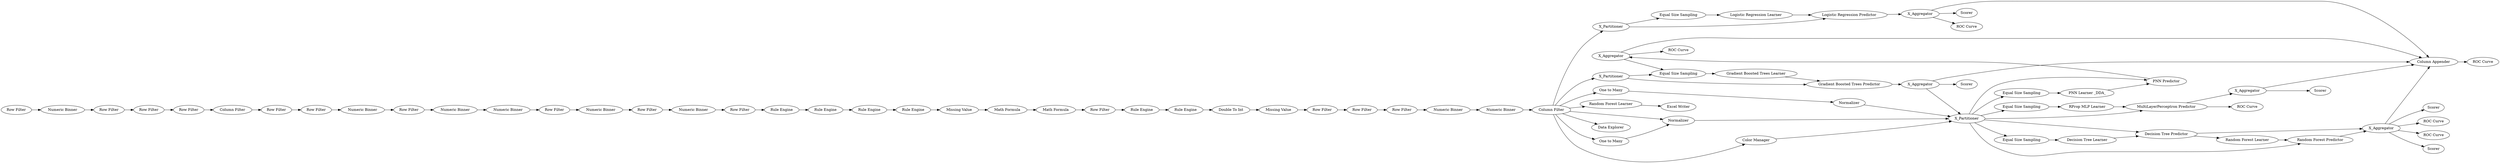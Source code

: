 digraph {
	80 -> 126
	106 -> 107
	79 -> 72
	15 -> 18
	71 -> 72
	78 -> 79
	97 -> 96
	42 -> 112
	40 -> 119
	61 -> 73
	107 -> 102
	52 -> 82
	107 -> 126
	96 -> 126
	52 -> 78
	72 -> 116
	51 -> 31
	71 -> 67
	72 -> 77
	14 -> 45
	92 -> 97
	16 -> 17
	11 -> 13
	112 -> 41
	71 -> 126
	13 -> 35
	82 -> 58
	96 -> 95
	8 -> 9
	45 -> 36
	80 -> 123
	72 -> 88
	41 -> 118
	52 -> 105
	18 -> 19
	20 -> 16
	41 -> 111
	52 -> 94
	76 -> 77
	96 -> 87
	26 -> 25
	41 -> 126
	17 -> 21
	119 -> 42
	109 -> 108
	47 -> 48
	52 -> 28
	72 -> 109
	72 -> 97
	31 -> 29
	19 -> 20
	88 -> 96
	96 -> 7
	77 -> 80
	44 -> 46
	61 -> 70
	108 -> 106
	38 -> 15
	40 -> 112
	9 -> 11
	21 -> 56
	55 -> 27
	53 -> 14
	70 -> 71
	36 -> 38
	72 -> 106
	73 -> 69
	126 -> 114
	72 -> 124
	83 -> 88
	56 -> 49
	29 -> 53
	124 -> 76
	94 -> 72
	106 -> 103
	54 -> 55
	69 -> 70
	52 -> 61
	52 -> 40
	46 -> 47
	12 -> 54
	105 -> 100
	25 -> 43
	52 -> 79
	97 -> 83
	96 -> 89
	35 -> 12
	116 -> 92
	48 -> 52
	50 -> 26
	49 -> 50
	100 -> 72
	43 -> 44
	27 -> 51
	80 -> 73
	103 [label="ROC Curve"]
	126 [label="Column Appender"]
	26 [label="Double To Int"]
	12 [label="Column Filter"]
	16 [label="Missing Value"]
	28 [label="Data Explorer"]
	11 [label="Row Filter"]
	47 [label="Numeric Binner"]
	107 [label=X_Aggregator]
	29 [label="Numeric Binner"]
	118 [label="ROC Curve"]
	27 [label="Numeric Binner"]
	79 [label=Normalizer]
	9 [label="Numeric Binner"]
	97 [label="Decision Tree Predictor"]
	58 [label="Excel Writer"]
	8 [label="Row Filter"]
	108 [label="RProp MLP Learner"]
	105 [label="One to Many"]
	92 [label="Decision Tree Learner"]
	119 [label="Equal Size Sampling"]
	41 [label=X_Aggregator]
	54 [label="Row Filter"]
	53 [label="Row Filter"]
	96 [label=X_Aggregator]
	13 [label="Row Filter"]
	44 [label="Row Filter"]
	102 [label=Scorer]
	43 [label="Row Filter"]
	71 [label=X_Aggregator]
	88 [label="Random Forest Predictor"]
	52 [label="Column Filter"]
	80 [label=X_Aggregator]
	45 [label="Row Filter"]
	55 [label="Row Filter"]
	7 [label=Scorer]
	18 [label="Rule Engine"]
	21 [label="Math Formula"]
	19 [label="Rule Engine"]
	56 [label="Row Filter"]
	15 [label="Rule Engine"]
	25 [label="Missing Value"]
	114 [label="ROC Curve"]
	123 [label="ROC Curve"]
	72 [label=X_Partitioner]
	61 [label=X_Partitioner]
	77 [label="PNN Predictor"]
	124 [label="Equal Size Sampling"]
	14 [label="Numeric Binner"]
	83 [label="Random Forest Learner"]
	38 [label="Row Filter"]
	94 [label="Color Manager"]
	35 [label="Row Filter"]
	82 [label="Random Forest Learner"]
	69 [label="Gradient Boosted Trees Learner"]
	46 [label="Row Filter"]
	116 [label="Equal Size Sampling"]
	40 [label=X_Partitioner]
	89 [label="ROC Curve"]
	17 [label="Math Formula"]
	78 [label="One to Many"]
	49 [label="Rule Engine"]
	31 [label="Numeric Binner"]
	51 [label="Row Filter"]
	109 [label="Equal Size Sampling"]
	48 [label="Numeric Binner"]
	50 [label="Rule Engine"]
	112 [label="Logistic Regression Predictor"]
	42 [label="Logistic Regression Learner"]
	87 [label=Scorer]
	67 [label=Scorer]
	76 [label="PNN Learner _DDA_"]
	100 [label=Normalizer]
	106 [label="MultiLayerPerceptron Predictor"]
	20 [label="Rule Engine"]
	70 [label="Gradient Boosted Trees Predictor"]
	36 [label="Numeric Binner"]
	95 [label="ROC Curve"]
	111 [label=Scorer]
	73 [label="Equal Size Sampling"]
	rankdir=LR
}
